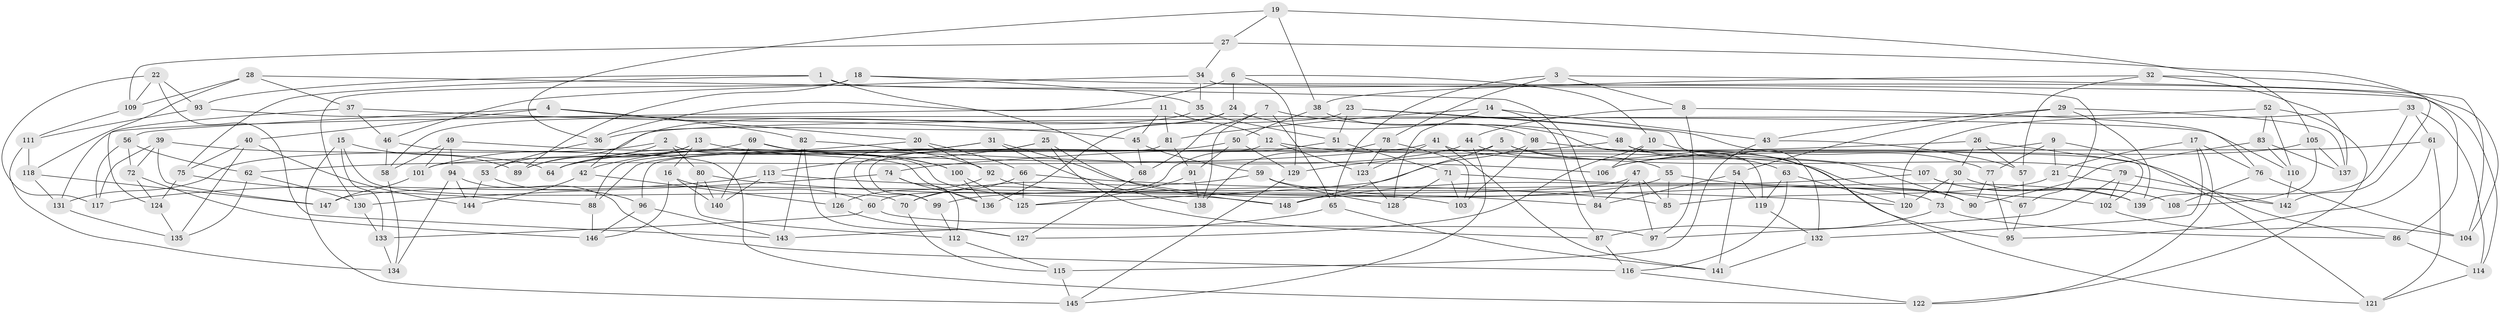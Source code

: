 // coarse degree distribution, {4: 0.8285714285714286, 12: 0.01904761904761905, 10: 0.0380952380952381, 9: 0.009523809523809525, 3: 0.06666666666666667, 11: 0.0380952380952381}
// Generated by graph-tools (version 1.1) at 2025/53/03/04/25 22:53:42]
// undirected, 148 vertices, 296 edges
graph export_dot {
  node [color=gray90,style=filled];
  1;
  2;
  3;
  4;
  5;
  6;
  7;
  8;
  9;
  10;
  11;
  12;
  13;
  14;
  15;
  16;
  17;
  18;
  19;
  20;
  21;
  22;
  23;
  24;
  25;
  26;
  27;
  28;
  29;
  30;
  31;
  32;
  33;
  34;
  35;
  36;
  37;
  38;
  39;
  40;
  41;
  42;
  43;
  44;
  45;
  46;
  47;
  48;
  49;
  50;
  51;
  52;
  53;
  54;
  55;
  56;
  57;
  58;
  59;
  60;
  61;
  62;
  63;
  64;
  65;
  66;
  67;
  68;
  69;
  70;
  71;
  72;
  73;
  74;
  75;
  76;
  77;
  78;
  79;
  80;
  81;
  82;
  83;
  84;
  85;
  86;
  87;
  88;
  89;
  90;
  91;
  92;
  93;
  94;
  95;
  96;
  97;
  98;
  99;
  100;
  101;
  102;
  103;
  104;
  105;
  106;
  107;
  108;
  109;
  110;
  111;
  112;
  113;
  114;
  115;
  116;
  117;
  118;
  119;
  120;
  121;
  122;
  123;
  124;
  125;
  126;
  127;
  128;
  129;
  130;
  131;
  132;
  133;
  134;
  135;
  136;
  137;
  138;
  139;
  140;
  141;
  142;
  143;
  144;
  145;
  146;
  147;
  148;
  1 -- 93;
  1 -- 68;
  1 -- 114;
  1 -- 75;
  2 -- 148;
  2 -- 89;
  2 -- 80;
  2 -- 131;
  3 -- 78;
  3 -- 8;
  3 -- 65;
  3 -- 104;
  4 -- 20;
  4 -- 82;
  4 -- 40;
  4 -- 56;
  5 -- 96;
  5 -- 148;
  5 -- 79;
  5 -- 95;
  6 -- 10;
  6 -- 24;
  6 -- 129;
  6 -- 36;
  7 -- 65;
  7 -- 68;
  7 -- 138;
  7 -- 48;
  8 -- 97;
  8 -- 44;
  8 -- 76;
  9 -- 106;
  9 -- 21;
  9 -- 77;
  9 -- 121;
  10 -- 127;
  10 -- 106;
  10 -- 121;
  11 -- 81;
  11 -- 45;
  11 -- 131;
  11 -- 12;
  12 -- 99;
  12 -- 90;
  12 -- 123;
  13 -- 89;
  13 -- 16;
  13 -- 64;
  13 -- 100;
  14 -- 43;
  14 -- 128;
  14 -- 87;
  14 -- 81;
  15 -- 89;
  15 -- 145;
  15 -- 133;
  15 -- 70;
  16 -- 60;
  16 -- 140;
  16 -- 146;
  17 -- 122;
  17 -- 76;
  17 -- 132;
  17 -- 21;
  18 -- 35;
  18 -- 86;
  18 -- 89;
  18 -- 130;
  19 -- 38;
  19 -- 105;
  19 -- 27;
  19 -- 36;
  20 -- 64;
  20 -- 92;
  20 -- 66;
  21 -- 142;
  21 -- 85;
  22 -- 143;
  22 -- 93;
  22 -- 117;
  22 -- 109;
  23 -- 58;
  23 -- 77;
  23 -- 132;
  23 -- 51;
  24 -- 136;
  24 -- 119;
  24 -- 36;
  25 -- 113;
  25 -- 87;
  25 -- 126;
  25 -- 148;
  26 -- 74;
  26 -- 30;
  26 -- 57;
  26 -- 86;
  27 -- 34;
  27 -- 109;
  27 -- 104;
  28 -- 118;
  28 -- 84;
  28 -- 109;
  28 -- 37;
  29 -- 54;
  29 -- 137;
  29 -- 43;
  29 -- 139;
  30 -- 108;
  30 -- 120;
  30 -- 73;
  31 -- 138;
  31 -- 42;
  31 -- 84;
  31 -- 88;
  32 -- 57;
  32 -- 38;
  32 -- 142;
  32 -- 137;
  33 -- 114;
  33 -- 120;
  33 -- 61;
  33 -- 139;
  34 -- 67;
  34 -- 35;
  34 -- 46;
  35 -- 51;
  35 -- 42;
  36 -- 53;
  37 -- 124;
  37 -- 46;
  37 -- 45;
  38 -- 98;
  38 -- 50;
  39 -- 72;
  39 -- 147;
  39 -- 117;
  39 -- 64;
  40 -- 144;
  40 -- 135;
  40 -- 75;
  41 -- 141;
  41 -- 123;
  41 -- 90;
  41 -- 62;
  42 -- 144;
  42 -- 126;
  43 -- 57;
  43 -- 115;
  44 -- 55;
  44 -- 145;
  44 -- 64;
  45 -- 68;
  45 -- 59;
  46 -- 58;
  46 -- 122;
  47 -- 85;
  47 -- 97;
  47 -- 147;
  47 -- 84;
  48 -- 63;
  48 -- 129;
  48 -- 102;
  49 -- 94;
  49 -- 101;
  49 -- 136;
  49 -- 58;
  50 -- 129;
  50 -- 88;
  50 -- 91;
  51 -- 71;
  51 -- 60;
  52 -- 110;
  52 -- 122;
  52 -- 53;
  52 -- 83;
  53 -- 96;
  53 -- 144;
  54 -- 84;
  54 -- 141;
  54 -- 119;
  55 -- 67;
  55 -- 99;
  55 -- 85;
  56 -- 117;
  56 -- 72;
  56 -- 62;
  57 -- 67;
  58 -- 134;
  59 -- 139;
  59 -- 128;
  59 -- 70;
  60 -- 97;
  60 -- 133;
  61 -- 95;
  61 -- 101;
  61 -- 121;
  62 -- 135;
  62 -- 130;
  63 -- 119;
  63 -- 120;
  63 -- 116;
  65 -- 141;
  65 -- 143;
  66 -- 70;
  66 -- 125;
  66 -- 102;
  67 -- 95;
  68 -- 127;
  69 -- 140;
  69 -- 106;
  69 -- 100;
  69 -- 101;
  70 -- 115;
  71 -- 73;
  71 -- 128;
  71 -- 103;
  72 -- 146;
  72 -- 124;
  73 -- 87;
  73 -- 86;
  74 -- 112;
  74 -- 130;
  74 -- 136;
  75 -- 124;
  75 -- 88;
  76 -- 104;
  76 -- 108;
  77 -- 90;
  77 -- 95;
  78 -- 138;
  78 -- 123;
  78 -- 103;
  79 -- 102;
  79 -- 142;
  79 -- 97;
  80 -- 112;
  80 -- 140;
  80 -- 85;
  81 -- 99;
  81 -- 91;
  82 -- 143;
  82 -- 92;
  82 -- 127;
  83 -- 90;
  83 -- 110;
  83 -- 137;
  86 -- 114;
  87 -- 116;
  88 -- 146;
  91 -- 125;
  91 -- 138;
  92 -- 126;
  92 -- 103;
  93 -- 111;
  93 -- 110;
  94 -- 144;
  94 -- 134;
  94 -- 116;
  96 -- 146;
  96 -- 143;
  98 -- 125;
  98 -- 103;
  98 -- 107;
  99 -- 112;
  100 -- 125;
  100 -- 136;
  101 -- 147;
  102 -- 104;
  105 -- 106;
  105 -- 137;
  105 -- 108;
  107 -- 108;
  107 -- 139;
  107 -- 148;
  109 -- 111;
  110 -- 142;
  111 -- 118;
  111 -- 134;
  112 -- 115;
  113 -- 140;
  113 -- 120;
  113 -- 117;
  114 -- 121;
  115 -- 145;
  116 -- 122;
  118 -- 147;
  118 -- 131;
  119 -- 132;
  123 -- 128;
  124 -- 135;
  126 -- 127;
  129 -- 145;
  130 -- 133;
  131 -- 135;
  132 -- 141;
  133 -- 134;
}

